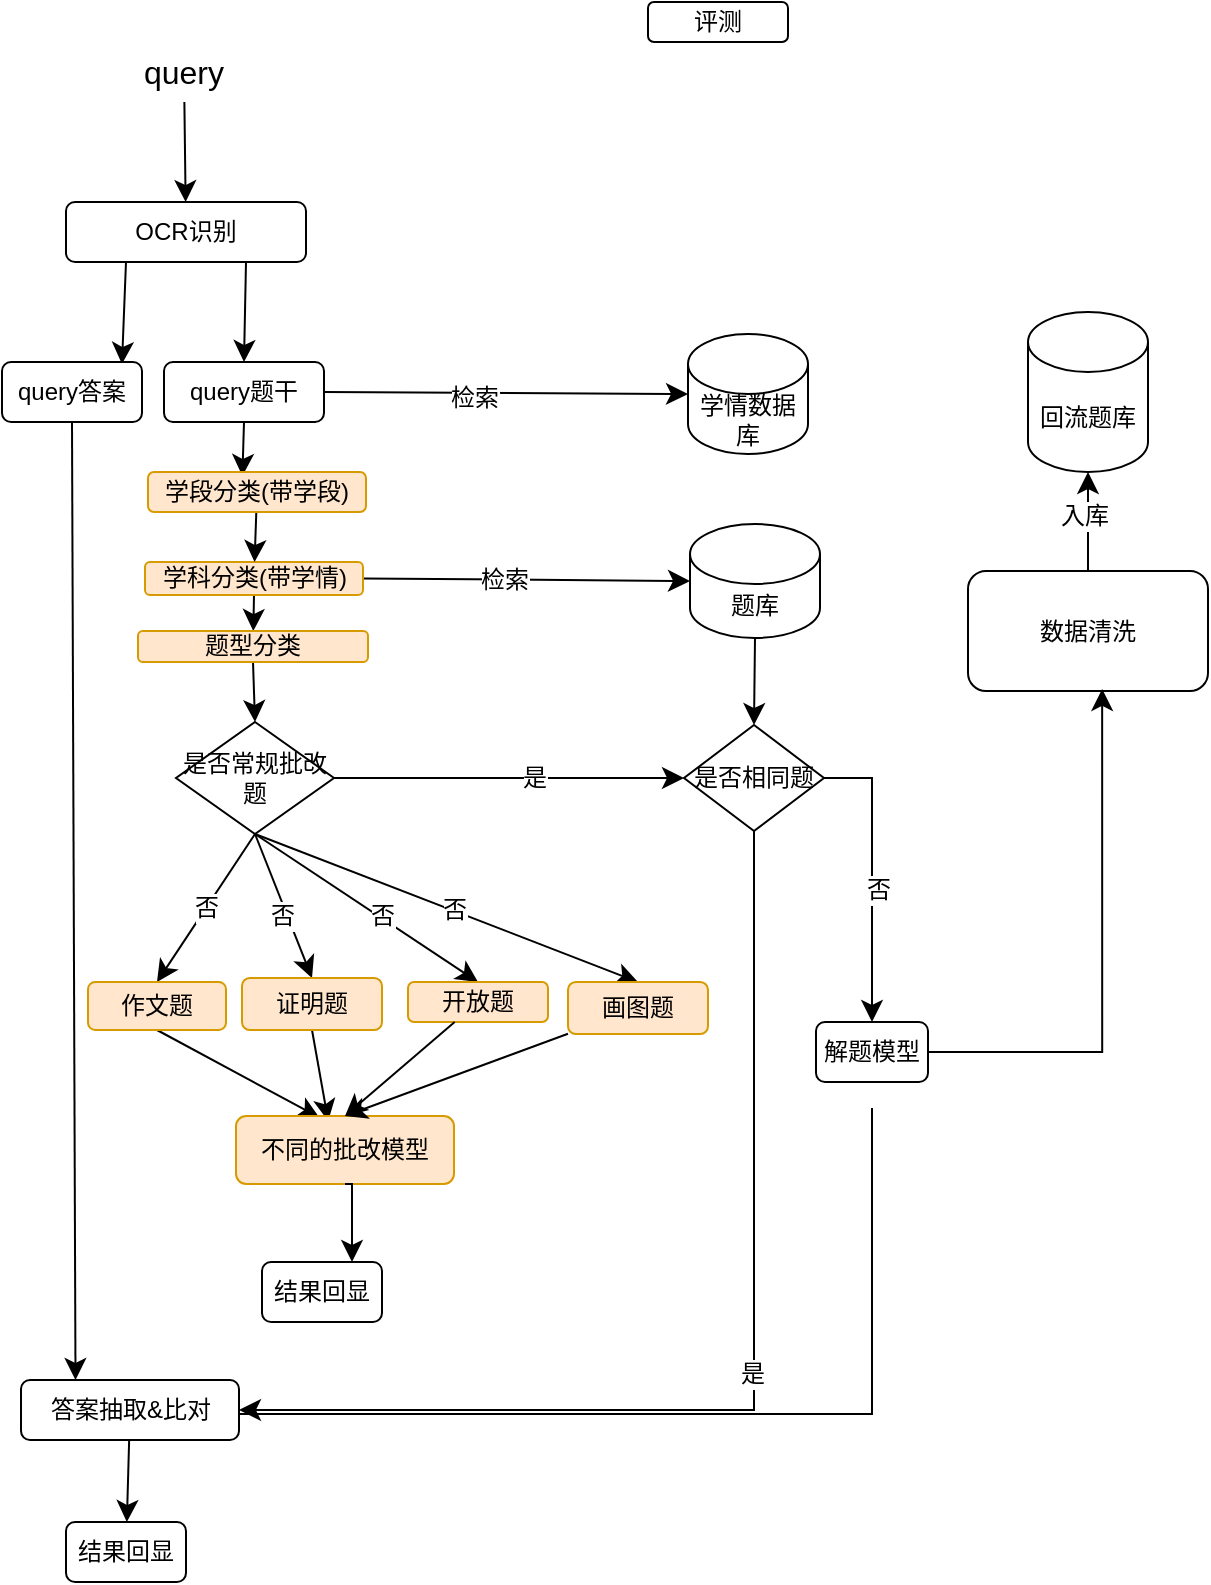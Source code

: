 <mxfile version="26.0.4">
  <diagram id="C5RBs43oDa-KdzZeNtuy" name="Page-1">
    <mxGraphModel dx="795" dy="574" grid="1" gridSize="10" guides="1" tooltips="1" connect="1" arrows="1" fold="1" page="1" pageScale="1" pageWidth="827" pageHeight="1169" math="0" shadow="0">
      <root>
        <mxCell id="WIyWlLk6GJQsqaUBKTNV-0" />
        <mxCell id="WIyWlLk6GJQsqaUBKTNV-1" parent="WIyWlLk6GJQsqaUBKTNV-0" />
        <mxCell id="gxDr0yINC1JNPGVTnlTi-20" style="edgeStyle=none;curved=1;rounded=0;orthogonalLoop=1;jettySize=auto;html=1;exitX=0.5;exitY=1;exitDx=0;exitDy=0;exitPerimeter=0;fontSize=12;startSize=8;endSize=8;entryX=0.5;entryY=0;entryDx=0;entryDy=0;" parent="WIyWlLk6GJQsqaUBKTNV-1" target="gxDr0yINC1JNPGVTnlTi-22" edge="1" source="gxDr0yINC1JNPGVTnlTi-0">
          <mxGeometry relative="1" as="geometry">
            <mxPoint x="590" y="673" as="targetPoint" />
            <mxPoint x="585" y="628" as="sourcePoint" />
          </mxGeometry>
        </mxCell>
        <mxCell id="gxDr0yINC1JNPGVTnlTi-0" value="题库" style="shape=cylinder3;whiteSpace=wrap;html=1;boundedLbl=1;backgroundOutline=1;size=15;" parent="WIyWlLk6GJQsqaUBKTNV-1" vertex="1">
          <mxGeometry x="551" y="581" width="65" height="57" as="geometry" />
        </mxCell>
        <mxCell id="gxDr0yINC1JNPGVTnlTi-2" style="edgeStyle=none;curved=1;rounded=0;orthogonalLoop=1;jettySize=auto;html=1;fontSize=12;startSize=8;endSize=8;" parent="WIyWlLk6GJQsqaUBKTNV-1" source="gxDr0yINC1JNPGVTnlTi-1" target="gxDr0yINC1JNPGVTnlTi-3" edge="1">
          <mxGeometry relative="1" as="geometry">
            <mxPoint x="300" y="400" as="targetPoint" />
          </mxGeometry>
        </mxCell>
        <mxCell id="gxDr0yINC1JNPGVTnlTi-1" value="query" style="text;html=1;align=center;verticalAlign=middle;whiteSpace=wrap;rounded=0;fontSize=16;" parent="WIyWlLk6GJQsqaUBKTNV-1" vertex="1">
          <mxGeometry x="268" y="340" width="60" height="30" as="geometry" />
        </mxCell>
        <mxCell id="gxDr0yINC1JNPGVTnlTi-7" style="edgeStyle=none;curved=1;rounded=0;orthogonalLoop=1;jettySize=auto;html=1;exitX=0.75;exitY=1;exitDx=0;exitDy=0;entryX=0.5;entryY=0;entryDx=0;entryDy=0;fontSize=12;startSize=8;endSize=8;" parent="WIyWlLk6GJQsqaUBKTNV-1" source="gxDr0yINC1JNPGVTnlTi-3" target="gxDr0yINC1JNPGVTnlTi-5" edge="1">
          <mxGeometry relative="1" as="geometry" />
        </mxCell>
        <mxCell id="gxDr0yINC1JNPGVTnlTi-8" style="edgeStyle=none;curved=1;rounded=0;orthogonalLoop=1;jettySize=auto;html=1;exitX=0.25;exitY=1;exitDx=0;exitDy=0;entryX=0.857;entryY=0.033;entryDx=0;entryDy=0;fontSize=12;startSize=8;endSize=8;entryPerimeter=0;" parent="WIyWlLk6GJQsqaUBKTNV-1" source="gxDr0yINC1JNPGVTnlTi-3" target="gxDr0yINC1JNPGVTnlTi-6" edge="1">
          <mxGeometry relative="1" as="geometry" />
        </mxCell>
        <mxCell id="gxDr0yINC1JNPGVTnlTi-3" value="OCR识别" style="rounded=1;whiteSpace=wrap;html=1;" parent="WIyWlLk6GJQsqaUBKTNV-1" vertex="1">
          <mxGeometry x="239" y="420" width="120" height="30" as="geometry" />
        </mxCell>
        <mxCell id="gxDr0yINC1JNPGVTnlTi-32" style="edgeStyle=none;curved=1;rounded=0;orthogonalLoop=1;jettySize=auto;html=1;exitX=0.5;exitY=1;exitDx=0;exitDy=0;fontSize=12;startSize=8;endSize=8;entryX=0.433;entryY=0.1;entryDx=0;entryDy=0;entryPerimeter=0;" parent="WIyWlLk6GJQsqaUBKTNV-1" source="gxDr0yINC1JNPGVTnlTi-5" target="cd73mWJb9w2KpxGiyxyg-38" edge="1">
          <mxGeometry relative="1" as="geometry">
            <mxPoint x="330" y="555" as="targetPoint" />
          </mxGeometry>
        </mxCell>
        <mxCell id="gxDr0yINC1JNPGVTnlTi-5" value="query题干" style="rounded=1;whiteSpace=wrap;html=1;" parent="WIyWlLk6GJQsqaUBKTNV-1" vertex="1">
          <mxGeometry x="288" y="500" width="80" height="30" as="geometry" />
        </mxCell>
        <mxCell id="gxDr0yINC1JNPGVTnlTi-19" style="rounded=0;orthogonalLoop=1;jettySize=auto;html=1;exitX=0.5;exitY=1;exitDx=0;exitDy=0;fontSize=12;startSize=8;endSize=8;entryX=0.25;entryY=0;entryDx=0;entryDy=0;" parent="WIyWlLk6GJQsqaUBKTNV-1" source="gxDr0yINC1JNPGVTnlTi-6" edge="1" target="cd73mWJb9w2KpxGiyxyg-40">
          <mxGeometry relative="1" as="geometry">
            <mxPoint x="240.25" y="970" as="targetPoint" />
          </mxGeometry>
        </mxCell>
        <mxCell id="gxDr0yINC1JNPGVTnlTi-6" value="query答案" style="rounded=1;whiteSpace=wrap;html=1;" parent="WIyWlLk6GJQsqaUBKTNV-1" vertex="1">
          <mxGeometry x="207" y="500" width="70" height="30" as="geometry" />
        </mxCell>
        <mxCell id="gxDr0yINC1JNPGVTnlTi-16" style="edgeStyle=none;curved=1;rounded=0;orthogonalLoop=1;jettySize=auto;html=1;entryX=0;entryY=0.5;entryDx=0;entryDy=0;entryPerimeter=0;fontSize=12;startSize=8;endSize=8;exitX=1;exitY=0.5;exitDx=0;exitDy=0;" parent="WIyWlLk6GJQsqaUBKTNV-1" source="gxDr0yINC1JNPGVTnlTi-35" target="gxDr0yINC1JNPGVTnlTi-0" edge="1">
          <mxGeometry relative="1" as="geometry" />
        </mxCell>
        <mxCell id="gxDr0yINC1JNPGVTnlTi-21" value="检索" style="edgeLabel;html=1;align=center;verticalAlign=middle;resizable=0;points=[];fontSize=12;" parent="gxDr0yINC1JNPGVTnlTi-16" vertex="1" connectable="0">
          <mxGeometry x="-0.137" relative="1" as="geometry">
            <mxPoint as="offset" />
          </mxGeometry>
        </mxCell>
        <mxCell id="cd73mWJb9w2KpxGiyxyg-21" style="edgeStyle=orthogonalEdgeStyle;rounded=0;orthogonalLoop=1;jettySize=auto;html=1;exitX=1;exitY=0.5;exitDx=0;exitDy=0;fontSize=12;startSize=8;endSize=8;" edge="1" parent="WIyWlLk6GJQsqaUBKTNV-1" source="gxDr0yINC1JNPGVTnlTi-22" target="cd73mWJb9w2KpxGiyxyg-25">
          <mxGeometry relative="1" as="geometry">
            <mxPoint x="584" y="830" as="targetPoint" />
          </mxGeometry>
        </mxCell>
        <mxCell id="cd73mWJb9w2KpxGiyxyg-22" value="否" style="edgeLabel;html=1;align=center;verticalAlign=middle;resizable=0;points=[];fontSize=12;" vertex="1" connectable="0" parent="cd73mWJb9w2KpxGiyxyg-21">
          <mxGeometry x="0.088" y="3" relative="1" as="geometry">
            <mxPoint as="offset" />
          </mxGeometry>
        </mxCell>
        <mxCell id="cd73mWJb9w2KpxGiyxyg-59" style="edgeStyle=orthogonalEdgeStyle;rounded=0;orthogonalLoop=1;jettySize=auto;html=1;exitX=0.5;exitY=1;exitDx=0;exitDy=0;fontSize=12;startSize=8;endSize=8;entryX=1;entryY=0.5;entryDx=0;entryDy=0;" edge="1" parent="WIyWlLk6GJQsqaUBKTNV-1" source="gxDr0yINC1JNPGVTnlTi-22" target="cd73mWJb9w2KpxGiyxyg-40">
          <mxGeometry relative="1" as="geometry">
            <mxPoint x="583.333" y="840" as="targetPoint" />
          </mxGeometry>
        </mxCell>
        <mxCell id="cd73mWJb9w2KpxGiyxyg-60" value="是" style="edgeLabel;html=1;align=center;verticalAlign=middle;resizable=0;points=[];fontSize=12;" vertex="1" connectable="0" parent="cd73mWJb9w2KpxGiyxyg-59">
          <mxGeometry x="-0.008" y="-1" relative="1" as="geometry">
            <mxPoint as="offset" />
          </mxGeometry>
        </mxCell>
        <mxCell id="gxDr0yINC1JNPGVTnlTi-22" value="是否相同题" style="rhombus;whiteSpace=wrap;html=1;" parent="WIyWlLk6GJQsqaUBKTNV-1" vertex="1">
          <mxGeometry x="548" y="681.5" width="70" height="53" as="geometry" />
        </mxCell>
        <mxCell id="gxDr0yINC1JNPGVTnlTi-27" value="数据清洗" style="rounded=1;whiteSpace=wrap;html=1;" parent="WIyWlLk6GJQsqaUBKTNV-1" vertex="1">
          <mxGeometry x="690" y="604.5" width="120" height="60" as="geometry" />
        </mxCell>
        <mxCell id="gxDr0yINC1JNPGVTnlTi-28" style="edgeStyle=orthogonalEdgeStyle;rounded=0;orthogonalLoop=1;jettySize=auto;html=1;exitX=0.5;exitY=0;exitDx=0;exitDy=0;fontSize=12;startSize=8;endSize=8;" parent="WIyWlLk6GJQsqaUBKTNV-1" source="gxDr0yINC1JNPGVTnlTi-27" target="cd73mWJb9w2KpxGiyxyg-11" edge="1">
          <mxGeometry relative="1" as="geometry">
            <mxPoint x="750" y="490" as="targetPoint" />
          </mxGeometry>
        </mxCell>
        <mxCell id="gxDr0yINC1JNPGVTnlTi-29" value="入库" style="edgeLabel;html=1;align=center;verticalAlign=middle;resizable=0;points=[];fontSize=12;" parent="gxDr0yINC1JNPGVTnlTi-28" vertex="1" connectable="0">
          <mxGeometry x="0.141" y="2" relative="1" as="geometry">
            <mxPoint as="offset" />
          </mxGeometry>
        </mxCell>
        <mxCell id="gxDr0yINC1JNPGVTnlTi-30" value="结果回显" style="rounded=1;whiteSpace=wrap;html=1;" parent="WIyWlLk6GJQsqaUBKTNV-1" vertex="1">
          <mxGeometry x="337" y="950" width="60" height="30" as="geometry" />
        </mxCell>
        <mxCell id="cd73mWJb9w2KpxGiyxyg-3" style="edgeStyle=none;curved=1;rounded=0;orthogonalLoop=1;jettySize=auto;html=1;exitX=0.5;exitY=1;exitDx=0;exitDy=0;fontSize=12;startSize=8;endSize=8;" edge="1" parent="WIyWlLk6GJQsqaUBKTNV-1" source="gxDr0yINC1JNPGVTnlTi-35" target="gxDr0yINC1JNPGVTnlTi-36">
          <mxGeometry relative="1" as="geometry" />
        </mxCell>
        <mxCell id="gxDr0yINC1JNPGVTnlTi-35" value="学科分类(带学情)" style="rounded=1;whiteSpace=wrap;html=1;fillColor=#ffe6cc;strokeColor=#d79b00;" parent="WIyWlLk6GJQsqaUBKTNV-1" vertex="1">
          <mxGeometry x="278.5" y="600" width="109" height="16.5" as="geometry" />
        </mxCell>
        <mxCell id="cd73mWJb9w2KpxGiyxyg-4" style="edgeStyle=none;curved=1;rounded=0;orthogonalLoop=1;jettySize=auto;html=1;exitX=0.5;exitY=1;exitDx=0;exitDy=0;fontSize=12;startSize=8;endSize=8;entryX=0.5;entryY=0;entryDx=0;entryDy=0;" edge="1" parent="WIyWlLk6GJQsqaUBKTNV-1" source="gxDr0yINC1JNPGVTnlTi-36" target="cd73mWJb9w2KpxGiyxyg-6">
          <mxGeometry relative="1" as="geometry">
            <mxPoint x="330" y="680" as="targetPoint" />
          </mxGeometry>
        </mxCell>
        <mxCell id="gxDr0yINC1JNPGVTnlTi-36" value="题型分类" style="rounded=1;whiteSpace=wrap;html=1;fillColor=#ffe6cc;strokeColor=#d79b00;" parent="WIyWlLk6GJQsqaUBKTNV-1" vertex="1">
          <mxGeometry x="275" y="634.5" width="115" height="15.5" as="geometry" />
        </mxCell>
        <mxCell id="cd73mWJb9w2KpxGiyxyg-0" value="学情数据库" style="shape=cylinder3;whiteSpace=wrap;html=1;boundedLbl=1;backgroundOutline=1;size=15;" vertex="1" parent="WIyWlLk6GJQsqaUBKTNV-1">
          <mxGeometry x="550" y="486" width="60" height="60" as="geometry" />
        </mxCell>
        <mxCell id="cd73mWJb9w2KpxGiyxyg-1" value="评测" style="rounded=1;whiteSpace=wrap;html=1;" vertex="1" parent="WIyWlLk6GJQsqaUBKTNV-1">
          <mxGeometry x="530" y="320" width="70" height="20" as="geometry" />
        </mxCell>
        <mxCell id="cd73mWJb9w2KpxGiyxyg-7" style="edgeStyle=none;curved=1;rounded=0;orthogonalLoop=1;jettySize=auto;html=1;entryX=0;entryY=0.5;entryDx=0;entryDy=0;fontSize=12;startSize=8;endSize=8;" edge="1" parent="WIyWlLk6GJQsqaUBKTNV-1" source="cd73mWJb9w2KpxGiyxyg-6" target="gxDr0yINC1JNPGVTnlTi-22">
          <mxGeometry relative="1" as="geometry" />
        </mxCell>
        <mxCell id="cd73mWJb9w2KpxGiyxyg-32" value="是" style="edgeLabel;html=1;align=center;verticalAlign=middle;resizable=0;points=[];fontSize=12;" vertex="1" connectable="0" parent="cd73mWJb9w2KpxGiyxyg-7">
          <mxGeometry x="0.14" relative="1" as="geometry">
            <mxPoint as="offset" />
          </mxGeometry>
        </mxCell>
        <mxCell id="cd73mWJb9w2KpxGiyxyg-8" value="否" style="edgeStyle=none;curved=1;rounded=0;orthogonalLoop=1;jettySize=auto;html=1;exitX=0.5;exitY=1;exitDx=0;exitDy=0;fontSize=12;startSize=8;endSize=8;entryX=0.5;entryY=0;entryDx=0;entryDy=0;" edge="1" parent="WIyWlLk6GJQsqaUBKTNV-1" source="cd73mWJb9w2KpxGiyxyg-6" target="cd73mWJb9w2KpxGiyxyg-12">
          <mxGeometry relative="1" as="geometry">
            <mxPoint x="331" y="790" as="targetPoint" />
          </mxGeometry>
        </mxCell>
        <mxCell id="cd73mWJb9w2KpxGiyxyg-16" style="edgeStyle=none;curved=1;rounded=0;orthogonalLoop=1;jettySize=auto;html=1;entryX=0.5;entryY=0;entryDx=0;entryDy=0;fontSize=12;startSize=8;endSize=8;exitX=0.5;exitY=1;exitDx=0;exitDy=0;" edge="1" parent="WIyWlLk6GJQsqaUBKTNV-1" source="cd73mWJb9w2KpxGiyxyg-6" target="cd73mWJb9w2KpxGiyxyg-14">
          <mxGeometry relative="1" as="geometry" />
        </mxCell>
        <mxCell id="cd73mWJb9w2KpxGiyxyg-26" value="否" style="edgeLabel;html=1;align=center;verticalAlign=middle;resizable=0;points=[];fontSize=12;" vertex="1" connectable="0" parent="cd73mWJb9w2KpxGiyxyg-16">
          <mxGeometry x="0.108" y="-3" relative="1" as="geometry">
            <mxPoint as="offset" />
          </mxGeometry>
        </mxCell>
        <mxCell id="cd73mWJb9w2KpxGiyxyg-17" style="edgeStyle=none;curved=1;rounded=0;orthogonalLoop=1;jettySize=auto;html=1;entryX=0.5;entryY=0;entryDx=0;entryDy=0;fontSize=12;startSize=8;endSize=8;exitX=0.5;exitY=1;exitDx=0;exitDy=0;" edge="1" parent="WIyWlLk6GJQsqaUBKTNV-1" source="cd73mWJb9w2KpxGiyxyg-6" target="cd73mWJb9w2KpxGiyxyg-15">
          <mxGeometry relative="1" as="geometry" />
        </mxCell>
        <mxCell id="cd73mWJb9w2KpxGiyxyg-27" value="否" style="edgeLabel;html=1;align=center;verticalAlign=middle;resizable=0;points=[];fontSize=12;" vertex="1" connectable="0" parent="cd73mWJb9w2KpxGiyxyg-17">
          <mxGeometry x="0.127" y="1" relative="1" as="geometry">
            <mxPoint as="offset" />
          </mxGeometry>
        </mxCell>
        <mxCell id="cd73mWJb9w2KpxGiyxyg-29" style="edgeStyle=none;curved=1;rounded=0;orthogonalLoop=1;jettySize=auto;html=1;exitX=0.5;exitY=1;exitDx=0;exitDy=0;fontSize=12;startSize=8;endSize=8;entryX=0.5;entryY=0;entryDx=0;entryDy=0;" edge="1" parent="WIyWlLk6GJQsqaUBKTNV-1" source="cd73mWJb9w2KpxGiyxyg-6" target="cd73mWJb9w2KpxGiyxyg-31">
          <mxGeometry relative="1" as="geometry">
            <mxPoint x="510" y="810" as="targetPoint" />
          </mxGeometry>
        </mxCell>
        <mxCell id="cd73mWJb9w2KpxGiyxyg-30" value="否" style="edgeLabel;html=1;align=center;verticalAlign=middle;resizable=0;points=[];fontSize=12;" vertex="1" connectable="0" parent="cd73mWJb9w2KpxGiyxyg-29">
          <mxGeometry x="0.031" y="1" relative="1" as="geometry">
            <mxPoint as="offset" />
          </mxGeometry>
        </mxCell>
        <mxCell id="cd73mWJb9w2KpxGiyxyg-6" value="是否常规批改题" style="rhombus;whiteSpace=wrap;html=1;" vertex="1" parent="WIyWlLk6GJQsqaUBKTNV-1">
          <mxGeometry x="294" y="680" width="79" height="56" as="geometry" />
        </mxCell>
        <mxCell id="cd73mWJb9w2KpxGiyxyg-11" value="回流题库" style="shape=cylinder3;whiteSpace=wrap;html=1;boundedLbl=1;backgroundOutline=1;size=15;" vertex="1" parent="WIyWlLk6GJQsqaUBKTNV-1">
          <mxGeometry x="720" y="475" width="60" height="80" as="geometry" />
        </mxCell>
        <mxCell id="cd73mWJb9w2KpxGiyxyg-33" style="edgeStyle=none;curved=1;rounded=0;orthogonalLoop=1;jettySize=auto;html=1;exitX=0.5;exitY=1;exitDx=0;exitDy=0;fontSize=12;startSize=8;endSize=8;entryX=0.383;entryY=0.025;entryDx=0;entryDy=0;entryPerimeter=0;" edge="1" parent="WIyWlLk6GJQsqaUBKTNV-1" source="cd73mWJb9w2KpxGiyxyg-12" target="cd73mWJb9w2KpxGiyxyg-28">
          <mxGeometry relative="1" as="geometry" />
        </mxCell>
        <mxCell id="cd73mWJb9w2KpxGiyxyg-12" value="作文题" style="rounded=1;whiteSpace=wrap;html=1;fillColor=#ffe6cc;strokeColor=#d79b00;" vertex="1" parent="WIyWlLk6GJQsqaUBKTNV-1">
          <mxGeometry x="250" y="810" width="69" height="24" as="geometry" />
        </mxCell>
        <mxCell id="cd73mWJb9w2KpxGiyxyg-34" style="edgeStyle=none;curved=1;rounded=0;orthogonalLoop=1;jettySize=auto;html=1;exitX=0.5;exitY=1;exitDx=0;exitDy=0;fontSize=12;startSize=8;endSize=8;entryX=0.423;entryY=0.074;entryDx=0;entryDy=0;entryPerimeter=0;" edge="1" parent="WIyWlLk6GJQsqaUBKTNV-1" source="cd73mWJb9w2KpxGiyxyg-14" target="cd73mWJb9w2KpxGiyxyg-28">
          <mxGeometry relative="1" as="geometry">
            <mxPoint x="370" y="870" as="targetPoint" />
          </mxGeometry>
        </mxCell>
        <mxCell id="cd73mWJb9w2KpxGiyxyg-14" value="证明题" style="rounded=1;whiteSpace=wrap;html=1;fillColor=#ffe6cc;strokeColor=#d79b00;" vertex="1" parent="WIyWlLk6GJQsqaUBKTNV-1">
          <mxGeometry x="327" y="808" width="70" height="26" as="geometry" />
        </mxCell>
        <mxCell id="cd73mWJb9w2KpxGiyxyg-15" value="开放题" style="rounded=1;whiteSpace=wrap;html=1;fillColor=#ffe6cc;strokeColor=#d79b00;" vertex="1" parent="WIyWlLk6GJQsqaUBKTNV-1">
          <mxGeometry x="410" y="810" width="70" height="20" as="geometry" />
        </mxCell>
        <mxCell id="cd73mWJb9w2KpxGiyxyg-18" style="edgeStyle=none;curved=1;rounded=0;orthogonalLoop=1;jettySize=auto;html=1;exitX=1;exitY=0.5;exitDx=0;exitDy=0;entryX=0;entryY=0.5;entryDx=0;entryDy=0;entryPerimeter=0;fontSize=12;startSize=8;endSize=8;" edge="1" parent="WIyWlLk6GJQsqaUBKTNV-1" source="gxDr0yINC1JNPGVTnlTi-5" target="cd73mWJb9w2KpxGiyxyg-0">
          <mxGeometry relative="1" as="geometry" />
        </mxCell>
        <mxCell id="cd73mWJb9w2KpxGiyxyg-19" value="检索" style="edgeLabel;html=1;align=center;verticalAlign=middle;resizable=0;points=[];fontSize=12;" vertex="1" connectable="0" parent="cd73mWJb9w2KpxGiyxyg-18">
          <mxGeometry x="-0.18" y="-2" relative="1" as="geometry">
            <mxPoint as="offset" />
          </mxGeometry>
        </mxCell>
        <mxCell id="cd73mWJb9w2KpxGiyxyg-42" style="edgeStyle=orthogonalEdgeStyle;rounded=0;orthogonalLoop=1;jettySize=auto;html=1;fontSize=12;startSize=8;endSize=8;exitX=0.5;exitY=1;exitDx=0;exitDy=0;entryX=1;entryY=0.5;entryDx=0;entryDy=0;" edge="1" parent="WIyWlLk6GJQsqaUBKTNV-1" target="cd73mWJb9w2KpxGiyxyg-40">
          <mxGeometry relative="1" as="geometry">
            <mxPoint x="642" y="873" as="sourcePoint" />
            <mxPoint x="350" y="1034" as="targetPoint" />
            <Array as="points">
              <mxPoint x="642" y="1026" />
              <mxPoint x="320" y="1026" />
              <mxPoint x="320" y="1024" />
            </Array>
          </mxGeometry>
        </mxCell>
        <mxCell id="cd73mWJb9w2KpxGiyxyg-25" value="解题模型" style="rounded=1;whiteSpace=wrap;html=1;" vertex="1" parent="WIyWlLk6GJQsqaUBKTNV-1">
          <mxGeometry x="614" y="830" width="56" height="30" as="geometry" />
        </mxCell>
        <mxCell id="cd73mWJb9w2KpxGiyxyg-28" value="不同的批改模型" style="rounded=1;whiteSpace=wrap;html=1;fillColor=#ffe6cc;strokeColor=#d79b00;" vertex="1" parent="WIyWlLk6GJQsqaUBKTNV-1">
          <mxGeometry x="324" y="877" width="109" height="34" as="geometry" />
        </mxCell>
        <mxCell id="cd73mWJb9w2KpxGiyxyg-31" value="画图题" style="rounded=1;whiteSpace=wrap;html=1;fillColor=#ffe6cc;strokeColor=#d79b00;" vertex="1" parent="WIyWlLk6GJQsqaUBKTNV-1">
          <mxGeometry x="490" y="810" width="70" height="26" as="geometry" />
        </mxCell>
        <mxCell id="cd73mWJb9w2KpxGiyxyg-35" style="edgeStyle=none;curved=1;rounded=0;orthogonalLoop=1;jettySize=auto;html=1;entryX=0.5;entryY=0;entryDx=0;entryDy=0;fontSize=12;startSize=8;endSize=8;" edge="1" parent="WIyWlLk6GJQsqaUBKTNV-1" source="cd73mWJb9w2KpxGiyxyg-15" target="cd73mWJb9w2KpxGiyxyg-28">
          <mxGeometry relative="1" as="geometry" />
        </mxCell>
        <mxCell id="cd73mWJb9w2KpxGiyxyg-36" style="edgeStyle=none;curved=1;rounded=0;orthogonalLoop=1;jettySize=auto;html=1;entryX=0.5;entryY=0;entryDx=0;entryDy=0;fontSize=12;startSize=8;endSize=8;" edge="1" parent="WIyWlLk6GJQsqaUBKTNV-1" source="cd73mWJb9w2KpxGiyxyg-31" target="cd73mWJb9w2KpxGiyxyg-28">
          <mxGeometry relative="1" as="geometry" />
        </mxCell>
        <mxCell id="cd73mWJb9w2KpxGiyxyg-54" style="edgeStyle=none;curved=1;rounded=0;orthogonalLoop=1;jettySize=auto;html=1;fontSize=12;startSize=8;endSize=8;" edge="1" parent="WIyWlLk6GJQsqaUBKTNV-1" source="cd73mWJb9w2KpxGiyxyg-38" target="gxDr0yINC1JNPGVTnlTi-35">
          <mxGeometry relative="1" as="geometry" />
        </mxCell>
        <mxCell id="cd73mWJb9w2KpxGiyxyg-38" value="学段分类(带学段)" style="rounded=1;whiteSpace=wrap;html=1;fillColor=#ffe6cc;strokeColor=#d79b00;" vertex="1" parent="WIyWlLk6GJQsqaUBKTNV-1">
          <mxGeometry x="280" y="555" width="109" height="20" as="geometry" />
        </mxCell>
        <mxCell id="cd73mWJb9w2KpxGiyxyg-63" style="edgeStyle=none;curved=1;rounded=0;orthogonalLoop=1;jettySize=auto;html=1;fontSize=12;startSize=8;endSize=8;" edge="1" parent="WIyWlLk6GJQsqaUBKTNV-1" source="cd73mWJb9w2KpxGiyxyg-40" target="cd73mWJb9w2KpxGiyxyg-62">
          <mxGeometry relative="1" as="geometry" />
        </mxCell>
        <mxCell id="cd73mWJb9w2KpxGiyxyg-40" value="答案抽取&amp;amp;比对" style="rounded=1;whiteSpace=wrap;html=1;" vertex="1" parent="WIyWlLk6GJQsqaUBKTNV-1">
          <mxGeometry x="216.5" y="1009" width="109" height="30" as="geometry" />
        </mxCell>
        <mxCell id="cd73mWJb9w2KpxGiyxyg-41" style="edgeStyle=orthogonalEdgeStyle;rounded=0;orthogonalLoop=1;jettySize=auto;html=1;fontSize=12;startSize=8;endSize=8;exitX=0.5;exitY=1;exitDx=0;exitDy=0;entryX=0.75;entryY=0;entryDx=0;entryDy=0;" edge="1" parent="WIyWlLk6GJQsqaUBKTNV-1" source="cd73mWJb9w2KpxGiyxyg-28" target="gxDr0yINC1JNPGVTnlTi-30">
          <mxGeometry relative="1" as="geometry">
            <mxPoint x="368" y="923" as="sourcePoint" />
            <mxPoint x="220" y="940" as="targetPoint" />
          </mxGeometry>
        </mxCell>
        <mxCell id="cd73mWJb9w2KpxGiyxyg-62" value="结果回显" style="rounded=1;whiteSpace=wrap;html=1;" vertex="1" parent="WIyWlLk6GJQsqaUBKTNV-1">
          <mxGeometry x="239" y="1080" width="60" height="30" as="geometry" />
        </mxCell>
        <mxCell id="cd73mWJb9w2KpxGiyxyg-64" style="edgeStyle=orthogonalEdgeStyle;rounded=0;orthogonalLoop=1;jettySize=auto;html=1;entryX=0.559;entryY=0.983;entryDx=0;entryDy=0;entryPerimeter=0;fontSize=12;startSize=8;endSize=8;" edge="1" parent="WIyWlLk6GJQsqaUBKTNV-1" source="cd73mWJb9w2KpxGiyxyg-25" target="gxDr0yINC1JNPGVTnlTi-27">
          <mxGeometry relative="1" as="geometry" />
        </mxCell>
      </root>
    </mxGraphModel>
  </diagram>
</mxfile>
